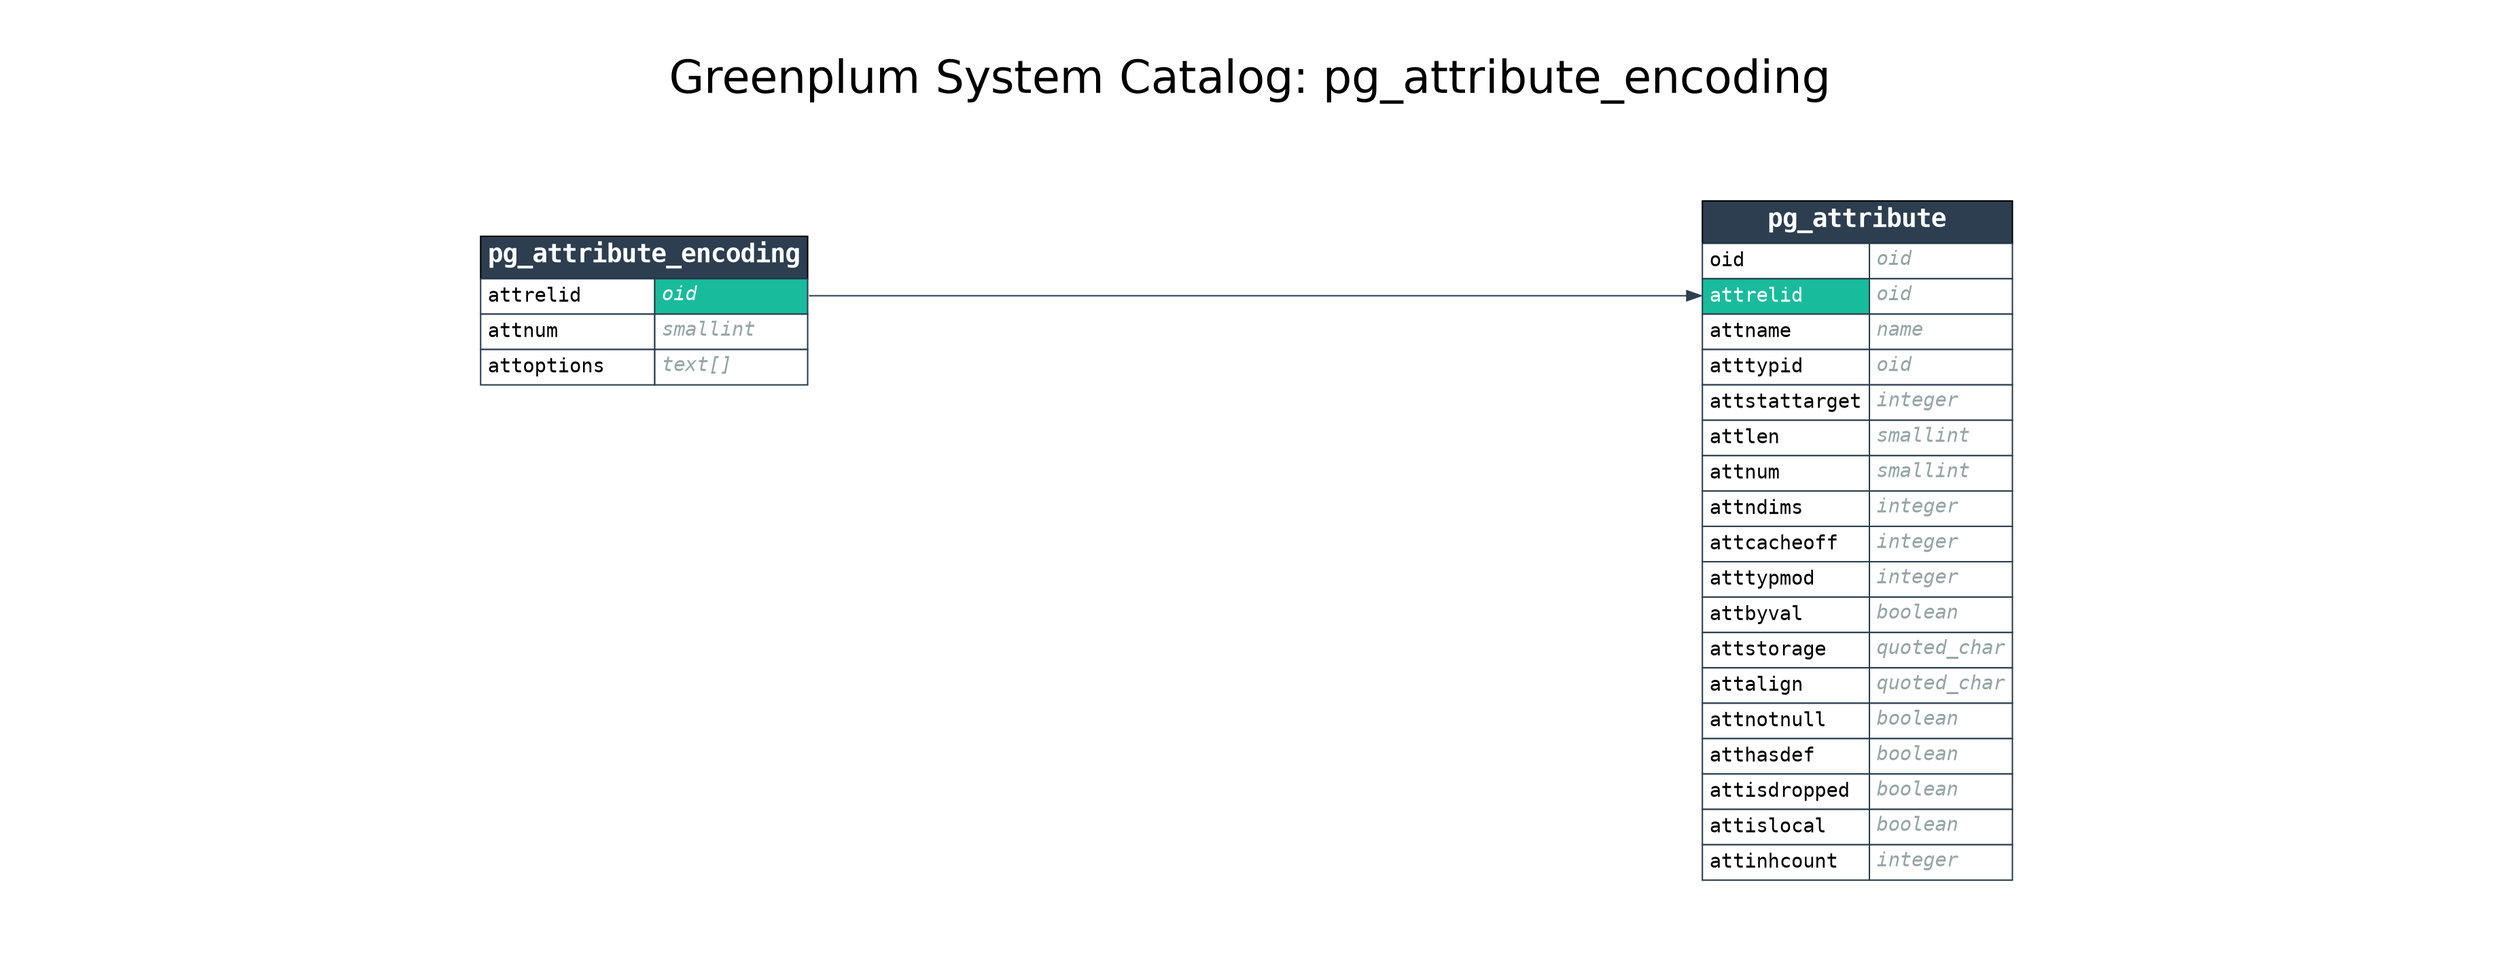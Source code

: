 digraph GPDB {

    label="Greenplum System Catalog: pg_attribute_encoding";
    labelloc="t";
    fontname="Helvetica"
    fontsize=32
    

    pad=0.5;
    nodesep=0.5;
    ranksep=0.5;
    rankdir=LR;
    node [shape = "plaintext"];

    
    subgraph cluster_from {
        rankdir=TB
        style=invis;

        
    }
    
    subgraph cluster_selected {
        rankdir=TB
        style=invis;

        
            pg_attribute_encoding [label = <<FONT FACE="monospace"><TABLE BORDER="0" CELLBORDER="1" CELLSPACING="0" CELLPADDING="4">
<TR><TD BGCOLOR="#2c3e50" ALIGN="CENTER" COLSPAN="2"><FONT COLOR="#FFFFFF" POINT-SIZE="18"><B>pg_attribute_encoding</B></FONT></TD></TR>

<TR>
<TD COLOR="#2c3e50" BGCOLOR="#FFFFFF" ALIGN="LEFT" PORT="attrelid_in"><FONT COLOR="#000000">attrelid</FONT></TD>
<TD COLOR="#2c3e50" BGCOLOR="#18bc9c" ALIGN="LEFT" PORT="attrelid_out"><FONT COLOR="#FFFFFF"><I>oid</I></FONT></TD>
</TR>

<TR>
<TD COLOR="#2c3e50" BGCOLOR="#FFFFFF" ALIGN="LEFT" PORT="attnum_in"><FONT COLOR="#000000">attnum</FONT></TD>
<TD COLOR="#2c3e50" BGCOLOR="#FFFFFF" ALIGN="LEFT" PORT="attnum_out"><FONT COLOR="#95a5a6"><I>smallint</I></FONT></TD>
</TR>

<TR>
<TD COLOR="#2c3e50" BGCOLOR="#FFFFFF" ALIGN="LEFT" PORT="attoptions_in"><FONT COLOR="#000000">attoptions</FONT></TD>
<TD COLOR="#2c3e50" BGCOLOR="#FFFFFF" ALIGN="LEFT" PORT="attoptions_out"><FONT COLOR="#95a5a6"><I>text[]</I></FONT></TD>
</TR>

</TABLE></FONT>> name = "pg_attribute_encoding" URL = "pg_attribute_encoding.svg"];
        
    }
    
    subgraph cluster_to {
        rankdir=TB
        style=invis;

        
            pg_attribute [label = <<FONT FACE="monospace"><TABLE BORDER="0" CELLBORDER="1" CELLSPACING="0" CELLPADDING="4">
<TR><TD BGCOLOR="#2c3e50" ALIGN="CENTER" COLSPAN="2"><FONT COLOR="#FFFFFF" POINT-SIZE="18"><B>pg_attribute</B></FONT></TD></TR>

<TR>
<TD COLOR="#2c3e50" BGCOLOR="#FFFFFF" ALIGN="LEFT" PORT="oid_in"><FONT COLOR="#000000">oid</FONT></TD>
<TD COLOR="#2c3e50" BGCOLOR="#FFFFFF" ALIGN="LEFT" PORT="oid_out"><FONT COLOR="#95a5a6"><I>oid</I></FONT></TD>
</TR>

<TR>
<TD COLOR="#2c3e50" BGCOLOR="#18bc9c" ALIGN="LEFT" PORT="attrelid_in"><FONT COLOR="#FFFFFF">attrelid</FONT></TD>
<TD COLOR="#2c3e50" BGCOLOR="#FFFFFF" ALIGN="LEFT" PORT="attrelid_out"><FONT COLOR="#95a5a6"><I>oid</I></FONT></TD>
</TR>

<TR>
<TD COLOR="#2c3e50" BGCOLOR="#FFFFFF" ALIGN="LEFT" PORT="attname_in"><FONT COLOR="#000000">attname</FONT></TD>
<TD COLOR="#2c3e50" BGCOLOR="#FFFFFF" ALIGN="LEFT" PORT="attname_out"><FONT COLOR="#95a5a6"><I>name</I></FONT></TD>
</TR>

<TR>
<TD COLOR="#2c3e50" BGCOLOR="#FFFFFF" ALIGN="LEFT" PORT="atttypid_in"><FONT COLOR="#000000">atttypid</FONT></TD>
<TD COLOR="#2c3e50" BGCOLOR="#FFFFFF" ALIGN="LEFT" PORT="atttypid_out"><FONT COLOR="#95a5a6"><I>oid</I></FONT></TD>
</TR>

<TR>
<TD COLOR="#2c3e50" BGCOLOR="#FFFFFF" ALIGN="LEFT" PORT="attstattarget_in"><FONT COLOR="#000000">attstattarget</FONT></TD>
<TD COLOR="#2c3e50" BGCOLOR="#FFFFFF" ALIGN="LEFT" PORT="attstattarget_out"><FONT COLOR="#95a5a6"><I>integer</I></FONT></TD>
</TR>

<TR>
<TD COLOR="#2c3e50" BGCOLOR="#FFFFFF" ALIGN="LEFT" PORT="attlen_in"><FONT COLOR="#000000">attlen</FONT></TD>
<TD COLOR="#2c3e50" BGCOLOR="#FFFFFF" ALIGN="LEFT" PORT="attlen_out"><FONT COLOR="#95a5a6"><I>smallint</I></FONT></TD>
</TR>

<TR>
<TD COLOR="#2c3e50" BGCOLOR="#FFFFFF" ALIGN="LEFT" PORT="attnum_in"><FONT COLOR="#000000">attnum</FONT></TD>
<TD COLOR="#2c3e50" BGCOLOR="#FFFFFF" ALIGN="LEFT" PORT="attnum_out"><FONT COLOR="#95a5a6"><I>smallint</I></FONT></TD>
</TR>

<TR>
<TD COLOR="#2c3e50" BGCOLOR="#FFFFFF" ALIGN="LEFT" PORT="attndims_in"><FONT COLOR="#000000">attndims</FONT></TD>
<TD COLOR="#2c3e50" BGCOLOR="#FFFFFF" ALIGN="LEFT" PORT="attndims_out"><FONT COLOR="#95a5a6"><I>integer</I></FONT></TD>
</TR>

<TR>
<TD COLOR="#2c3e50" BGCOLOR="#FFFFFF" ALIGN="LEFT" PORT="attcacheoff_in"><FONT COLOR="#000000">attcacheoff</FONT></TD>
<TD COLOR="#2c3e50" BGCOLOR="#FFFFFF" ALIGN="LEFT" PORT="attcacheoff_out"><FONT COLOR="#95a5a6"><I>integer</I></FONT></TD>
</TR>

<TR>
<TD COLOR="#2c3e50" BGCOLOR="#FFFFFF" ALIGN="LEFT" PORT="atttypmod_in"><FONT COLOR="#000000">atttypmod</FONT></TD>
<TD COLOR="#2c3e50" BGCOLOR="#FFFFFF" ALIGN="LEFT" PORT="atttypmod_out"><FONT COLOR="#95a5a6"><I>integer</I></FONT></TD>
</TR>

<TR>
<TD COLOR="#2c3e50" BGCOLOR="#FFFFFF" ALIGN="LEFT" PORT="attbyval_in"><FONT COLOR="#000000">attbyval</FONT></TD>
<TD COLOR="#2c3e50" BGCOLOR="#FFFFFF" ALIGN="LEFT" PORT="attbyval_out"><FONT COLOR="#95a5a6"><I>boolean</I></FONT></TD>
</TR>

<TR>
<TD COLOR="#2c3e50" BGCOLOR="#FFFFFF" ALIGN="LEFT" PORT="attstorage_in"><FONT COLOR="#000000">attstorage</FONT></TD>
<TD COLOR="#2c3e50" BGCOLOR="#FFFFFF" ALIGN="LEFT" PORT="attstorage_out"><FONT COLOR="#95a5a6"><I>quoted_char</I></FONT></TD>
</TR>

<TR>
<TD COLOR="#2c3e50" BGCOLOR="#FFFFFF" ALIGN="LEFT" PORT="attalign_in"><FONT COLOR="#000000">attalign</FONT></TD>
<TD COLOR="#2c3e50" BGCOLOR="#FFFFFF" ALIGN="LEFT" PORT="attalign_out"><FONT COLOR="#95a5a6"><I>quoted_char</I></FONT></TD>
</TR>

<TR>
<TD COLOR="#2c3e50" BGCOLOR="#FFFFFF" ALIGN="LEFT" PORT="attnotnull_in"><FONT COLOR="#000000">attnotnull</FONT></TD>
<TD COLOR="#2c3e50" BGCOLOR="#FFFFFF" ALIGN="LEFT" PORT="attnotnull_out"><FONT COLOR="#95a5a6"><I>boolean</I></FONT></TD>
</TR>

<TR>
<TD COLOR="#2c3e50" BGCOLOR="#FFFFFF" ALIGN="LEFT" PORT="atthasdef_in"><FONT COLOR="#000000">atthasdef</FONT></TD>
<TD COLOR="#2c3e50" BGCOLOR="#FFFFFF" ALIGN="LEFT" PORT="atthasdef_out"><FONT COLOR="#95a5a6"><I>boolean</I></FONT></TD>
</TR>

<TR>
<TD COLOR="#2c3e50" BGCOLOR="#FFFFFF" ALIGN="LEFT" PORT="attisdropped_in"><FONT COLOR="#000000">attisdropped</FONT></TD>
<TD COLOR="#2c3e50" BGCOLOR="#FFFFFF" ALIGN="LEFT" PORT="attisdropped_out"><FONT COLOR="#95a5a6"><I>boolean</I></FONT></TD>
</TR>

<TR>
<TD COLOR="#2c3e50" BGCOLOR="#FFFFFF" ALIGN="LEFT" PORT="attislocal_in"><FONT COLOR="#000000">attislocal</FONT></TD>
<TD COLOR="#2c3e50" BGCOLOR="#FFFFFF" ALIGN="LEFT" PORT="attislocal_out"><FONT COLOR="#95a5a6"><I>boolean</I></FONT></TD>
</TR>

<TR>
<TD COLOR="#2c3e50" BGCOLOR="#FFFFFF" ALIGN="LEFT" PORT="attinhcount_in"><FONT COLOR="#000000">attinhcount</FONT></TD>
<TD COLOR="#2c3e50" BGCOLOR="#FFFFFF" ALIGN="LEFT" PORT="attinhcount_out"><FONT COLOR="#95a5a6"><I>integer</I></FONT></TD>
</TR>

</TABLE></FONT>> name = "pg_attribute" URL = "pg_attribute.svg"];
        
    }
    

    
        pg_attribute_encoding:attrelid_out -> pg_attribute:attrelid_in [penwidth = 1 color = "#2c3e50"];
    

}